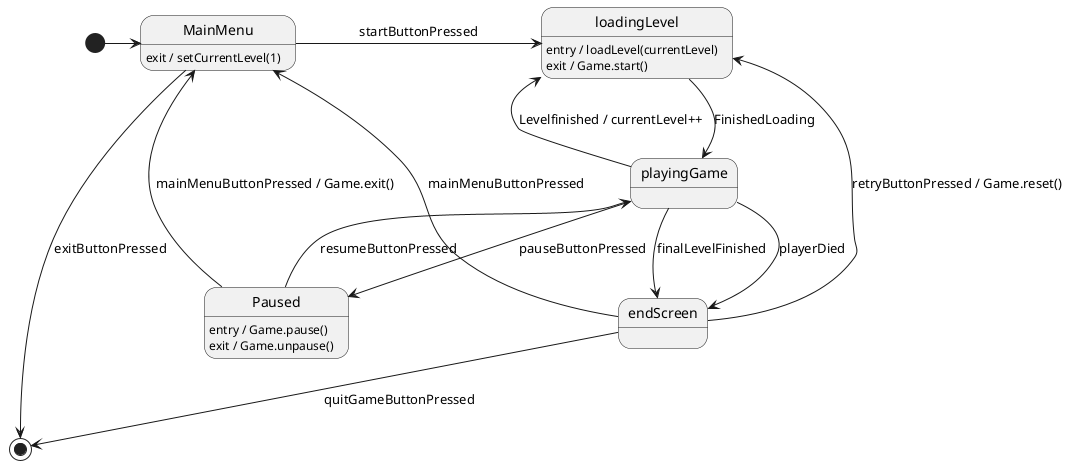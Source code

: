@startuml

[*] -> MainMenu
MainMenu -> loadingLevel : startButtonPressed
MainMenu --> [*] : exitButtonPressed
loadingLevel --> playingGame : FinishedLoading
playingGame --> loadingLevel : Levelfinished / currentLevel++
playingGame --> Paused : pauseButtonPressed
playingGame --> endScreen : playerDied
playingGame --> endScreen : finalLevelFinished
Paused --> playingGame : resumeButtonPressed
Paused --> MainMenu : mainMenuButtonPressed / Game.exit()
endScreen --> loadingLevel : retryButtonPressed / Game.reset()
endScreen --> MainMenu : mainMenuButtonPressed
endScreen --> [*] : quitGameButtonPressed

MainMenu : exit / setCurrentLevel(1)
loadingLevel : entry / loadLevel(currentLevel)
loadingLevel : exit / Game.start()
Paused : entry / Game.pause()
Paused : exit / Game.unpause()


@enduml